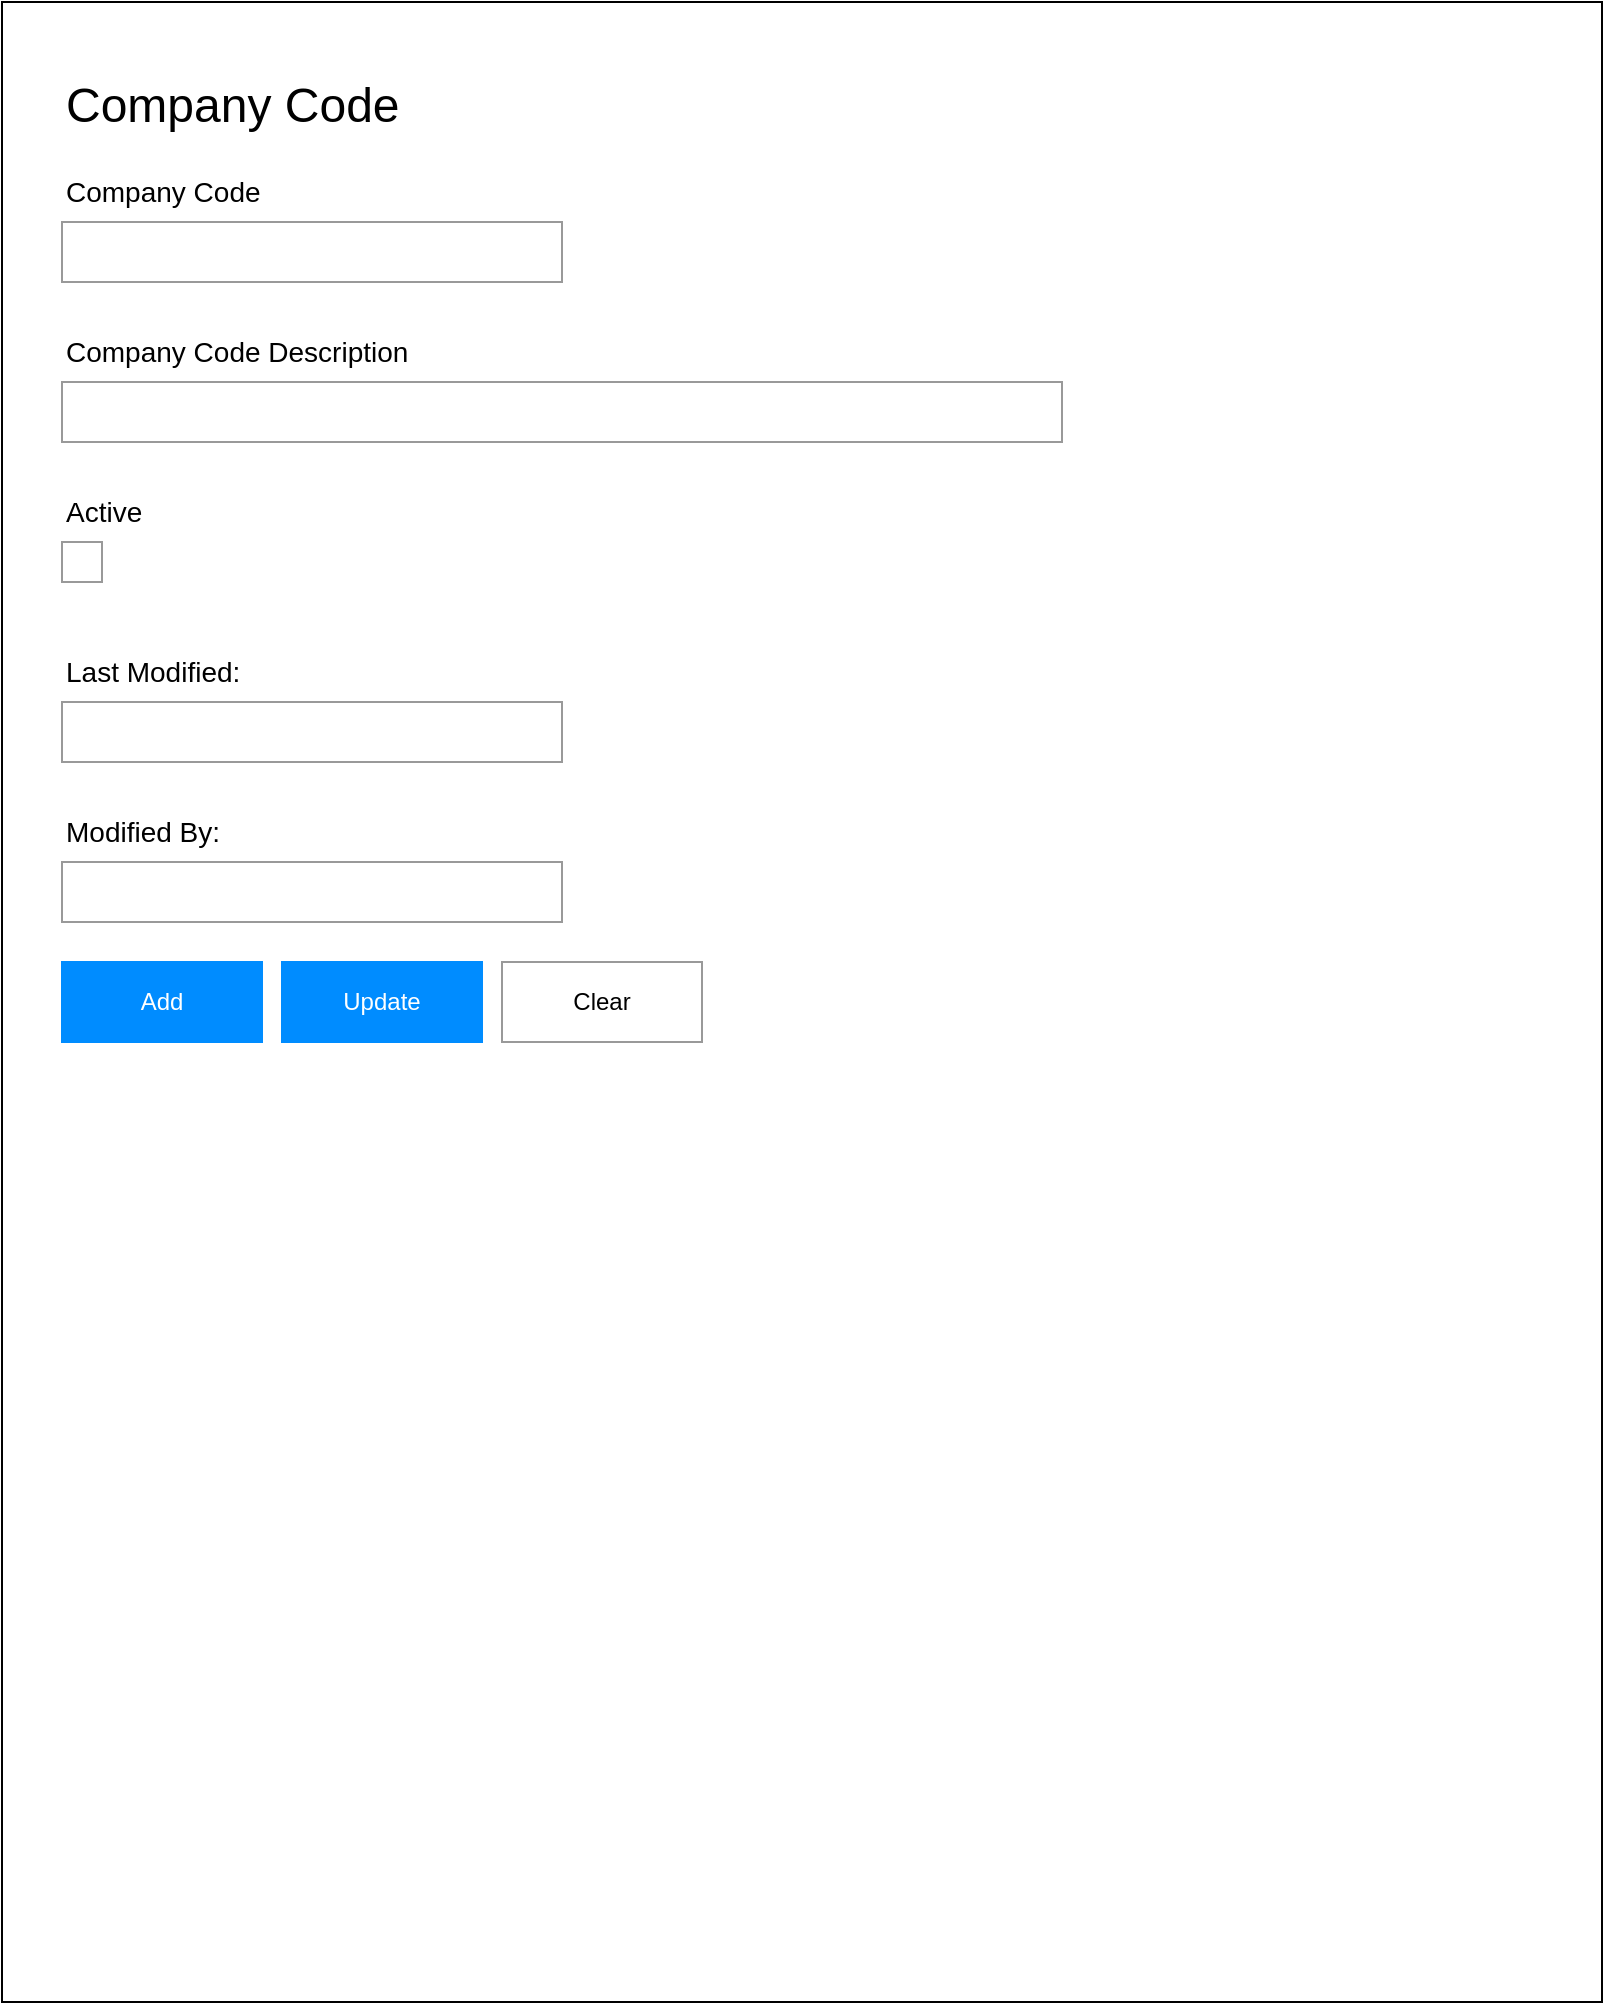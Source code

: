 <mxfile version="25.0.3">
  <diagram name="Form Design" id="formDesign1">
    <mxGraphModel dx="1426" dy="903" grid="1" gridSize="10" guides="1" tooltips="1" connect="1" arrows="1" fold="1" page="1" pageScale="1" pageWidth="850" pageHeight="1100" math="0" shadow="0">
      <root>
        <mxCell id="0" />
        <mxCell id="1" parent="0" />
        <!-- Form Container -->
        <mxCell id="formContainer" value="" style="shape=rectangle;whiteSpace=wrap;html=1;strokeColor=#000000;fillColor=#ffffff;" vertex="1" parent="1">
          <mxGeometry x="20" y="20" width="800" height="1000" as="geometry" />
        </mxCell>
        <!-- Form Title -->
        <mxCell id="formTitle" value="Company Code" style="text;strokeColor=none;fillColor=none;fontSize=24;fontColor=#000000;" vertex="1" parent="formContainer">
          <mxGeometry x="30" y="30" width="200" height="40" as="geometry" />
        </mxCell>
        <!-- Company Code Dropdown -->
        <mxCell id="companyCodeLabel" value="Company Code" style="text;strokeColor=none;fillColor=none;fontSize=14;fontColor=#000000;" vertex="1" parent="formContainer">
          <mxGeometry x="30" y="80" width="200" height="20" as="geometry" />
        </mxCell>
        <mxCell id="companyCodeDropdown" value="" style="shape=rectangle;whiteSpace=wrap;html=1;strokeColor=#999999;fillColor=#ffffff;" vertex="1" parent="formContainer">
          <mxGeometry x="30" y="110" width="250" height="30" as="geometry" />
        </mxCell>
        <!-- Company Code Description Input -->
        <mxCell id="companyCodeDescLabel" value="Company Code Description" style="text;strokeColor=none;fillColor=none;fontSize=14;fontColor=#000000;" vertex="1" parent="formContainer">
          <mxGeometry x="30" y="160" width="200" height="20" as="geometry" />
        </mxCell>
        <mxCell id="companyCodeDescInput" value="" style="shape=rectangle;whiteSpace=wrap;html=1;strokeColor=#999999;fillColor=#ffffff;" vertex="1" parent="formContainer">
          <mxGeometry x="30" y="190" width="500" height="30" as="geometry" />
        </mxCell>
        <!-- Active Checkbox -->
        <mxCell id="activeLabel" value="Active" style="text;strokeColor=none;fillColor=none;fontSize=14;fontColor=#000000;" vertex="1" parent="formContainer">
          <mxGeometry x="30" y="240" width="200" height="20" as="geometry" />
        </mxCell>
        <mxCell id="activeCheckbox" value="" style="shape=rectangle;whiteSpace=wrap;html=1;strokeColor=#999999;fillColor=#ffffff;" vertex="1" parent="formContainer">
          <mxGeometry x="30" y="270" width="20" height="20" as="geometry" />
        </mxCell>
        <!-- Last Modified -->
        <mxCell id="lastModifiedLabel" value="Last Modified:" style="text;strokeColor=none;fillColor=none;fontSize=14;fontColor=#000000;" vertex="1" parent="formContainer">
          <mxGeometry x="30" y="320" width="200" height="20" as="geometry" />
        </mxCell>
        <mxCell id="lastModifiedText" value="" style="shape=rectangle;whiteSpace=wrap;html=1;strokeColor=#999999;fillColor=#ffffff;" vertex="1" parent="formContainer">
          <mxGeometry x="30" y="350" width="250" height="30" as="geometry" />
        </mxCell>
        <!-- Modified By -->
        <mxCell id="modifiedByLabel" value="Modified By:" style="text;strokeColor=none;fillColor=none;fontSize=14;fontColor=#000000;" vertex="1" parent="formContainer">
          <mxGeometry x="30" y="400" width="200" height="20" as="geometry" />
        </mxCell>
        <mxCell id="modifiedByText" value="" style="shape=rectangle;whiteSpace=wrap;html=1;strokeColor=#999999;fillColor=#ffffff;" vertex="1" parent="formContainer">
          <mxGeometry x="30" y="430" width="250" height="30" as="geometry" />
        </mxCell>
        <!-- Buttons -->
        <mxCell id="addButton" value="Add" style="shape=rectangle;whiteSpace=wrap;html=1;strokeColor=#008cff;fillColor=#008cff;fontColor=#ffffff;" vertex="1" parent="formContainer">
          <mxGeometry x="30" y="480" width="100" height="40" as="geometry" />
        </mxCell>
        <mxCell id="updateButton" value="Update" style="shape=rectangle;whiteSpace=wrap;html=1;strokeColor=#008cff;fillColor=#008cff;fontColor=#ffffff;" vertex="1" parent="formContainer">
          <mxGeometry x="140" y="480" width="100" height="40" as="geometry" />
        </mxCell>
        <mxCell id="clearButton" value="Clear" style="shape=rectangle;whiteSpace=wrap;html=1;strokeColor=#999999;fillColor=#ffffff;" vertex="1" parent="formContainer">
          <mxGeometry x="250" y="480" width="100" height="40" as="geometry" />
        </mxCell>
      </root>
    </mxGraphModel>
  </diagram>
</mxfile>